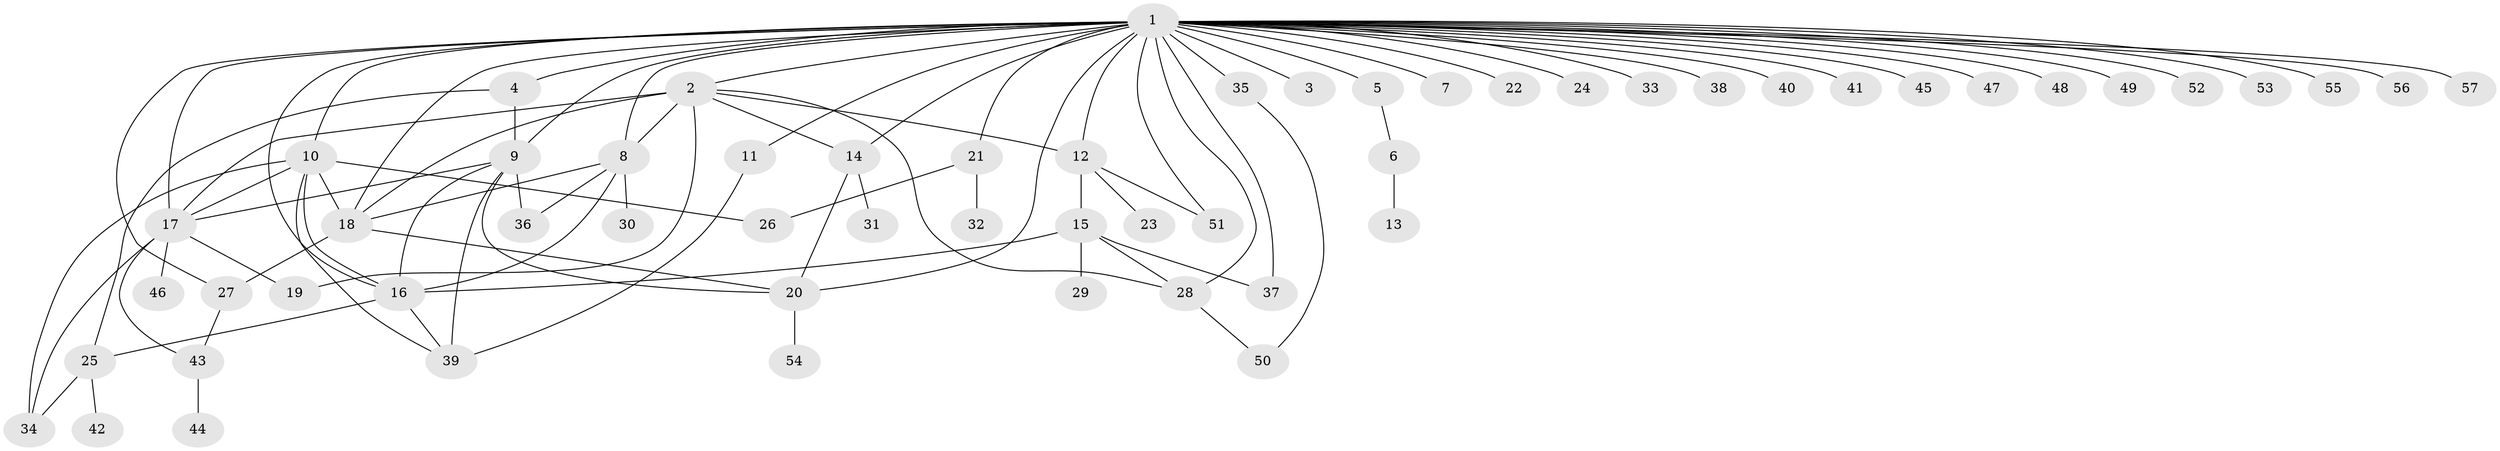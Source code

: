 // original degree distribution, {50: 0.00909090909090909, 7: 0.01818181818181818, 1: 0.5181818181818182, 2: 0.21818181818181817, 6: 0.01818181818181818, 20: 0.00909090909090909, 10: 0.00909090909090909, 4: 0.07272727272727272, 5: 0.01818181818181818, 9: 0.01818181818181818, 12: 0.00909090909090909, 3: 0.08181818181818182}
// Generated by graph-tools (version 1.1) at 2025/35/03/09/25 02:35:46]
// undirected, 57 vertices, 89 edges
graph export_dot {
graph [start="1"]
  node [color=gray90,style=filled];
  1;
  2;
  3;
  4;
  5;
  6;
  7;
  8;
  9;
  10;
  11;
  12;
  13;
  14;
  15;
  16;
  17;
  18;
  19;
  20;
  21;
  22;
  23;
  24;
  25;
  26;
  27;
  28;
  29;
  30;
  31;
  32;
  33;
  34;
  35;
  36;
  37;
  38;
  39;
  40;
  41;
  42;
  43;
  44;
  45;
  46;
  47;
  48;
  49;
  50;
  51;
  52;
  53;
  54;
  55;
  56;
  57;
  1 -- 2 [weight=1.0];
  1 -- 3 [weight=1.0];
  1 -- 4 [weight=3.0];
  1 -- 5 [weight=1.0];
  1 -- 7 [weight=1.0];
  1 -- 8 [weight=1.0];
  1 -- 9 [weight=1.0];
  1 -- 10 [weight=1.0];
  1 -- 11 [weight=2.0];
  1 -- 12 [weight=3.0];
  1 -- 14 [weight=1.0];
  1 -- 16 [weight=2.0];
  1 -- 17 [weight=1.0];
  1 -- 18 [weight=1.0];
  1 -- 20 [weight=1.0];
  1 -- 21 [weight=1.0];
  1 -- 22 [weight=1.0];
  1 -- 24 [weight=1.0];
  1 -- 27 [weight=1.0];
  1 -- 28 [weight=1.0];
  1 -- 33 [weight=1.0];
  1 -- 35 [weight=2.0];
  1 -- 37 [weight=1.0];
  1 -- 38 [weight=1.0];
  1 -- 40 [weight=1.0];
  1 -- 41 [weight=1.0];
  1 -- 45 [weight=1.0];
  1 -- 47 [weight=1.0];
  1 -- 48 [weight=1.0];
  1 -- 49 [weight=1.0];
  1 -- 51 [weight=1.0];
  1 -- 52 [weight=1.0];
  1 -- 53 [weight=1.0];
  1 -- 55 [weight=1.0];
  1 -- 56 [weight=1.0];
  1 -- 57 [weight=1.0];
  2 -- 8 [weight=1.0];
  2 -- 12 [weight=1.0];
  2 -- 14 [weight=1.0];
  2 -- 17 [weight=1.0];
  2 -- 18 [weight=1.0];
  2 -- 19 [weight=1.0];
  2 -- 28 [weight=1.0];
  4 -- 9 [weight=12.0];
  4 -- 25 [weight=1.0];
  5 -- 6 [weight=3.0];
  6 -- 13 [weight=1.0];
  8 -- 16 [weight=1.0];
  8 -- 18 [weight=1.0];
  8 -- 30 [weight=1.0];
  8 -- 36 [weight=1.0];
  9 -- 16 [weight=1.0];
  9 -- 17 [weight=1.0];
  9 -- 20 [weight=1.0];
  9 -- 36 [weight=1.0];
  9 -- 39 [weight=1.0];
  10 -- 16 [weight=3.0];
  10 -- 17 [weight=1.0];
  10 -- 18 [weight=1.0];
  10 -- 26 [weight=1.0];
  10 -- 34 [weight=1.0];
  10 -- 39 [weight=1.0];
  11 -- 39 [weight=2.0];
  12 -- 15 [weight=4.0];
  12 -- 23 [weight=1.0];
  12 -- 51 [weight=1.0];
  14 -- 20 [weight=1.0];
  14 -- 31 [weight=1.0];
  15 -- 16 [weight=1.0];
  15 -- 28 [weight=1.0];
  15 -- 29 [weight=1.0];
  15 -- 37 [weight=1.0];
  16 -- 25 [weight=1.0];
  16 -- 39 [weight=1.0];
  17 -- 19 [weight=1.0];
  17 -- 34 [weight=1.0];
  17 -- 43 [weight=1.0];
  17 -- 46 [weight=1.0];
  18 -- 20 [weight=1.0];
  18 -- 27 [weight=5.0];
  20 -- 54 [weight=1.0];
  21 -- 26 [weight=1.0];
  21 -- 32 [weight=1.0];
  25 -- 34 [weight=1.0];
  25 -- 42 [weight=1.0];
  27 -- 43 [weight=1.0];
  28 -- 50 [weight=1.0];
  35 -- 50 [weight=1.0];
  43 -- 44 [weight=1.0];
}
